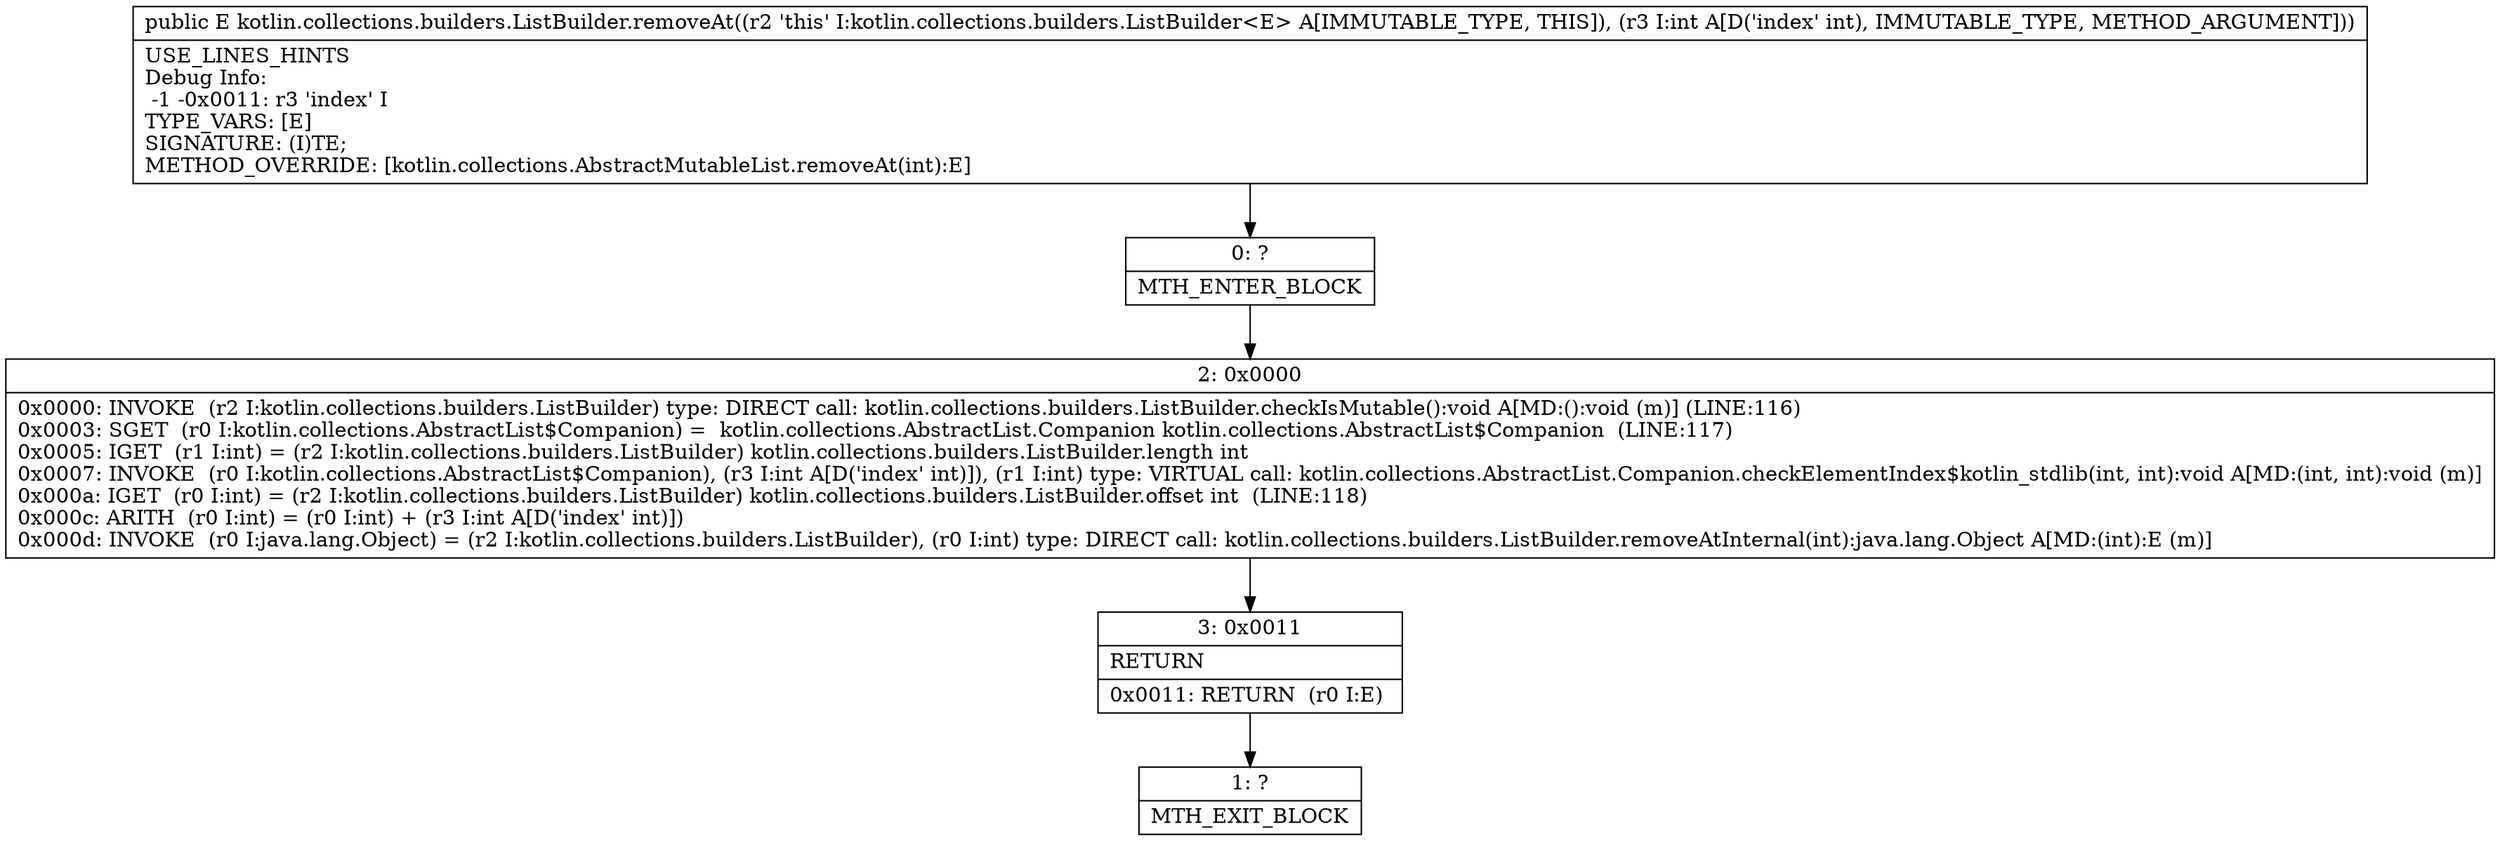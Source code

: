 digraph "CFG forkotlin.collections.builders.ListBuilder.removeAt(I)Ljava\/lang\/Object;" {
Node_0 [shape=record,label="{0\:\ ?|MTH_ENTER_BLOCK\l}"];
Node_2 [shape=record,label="{2\:\ 0x0000|0x0000: INVOKE  (r2 I:kotlin.collections.builders.ListBuilder) type: DIRECT call: kotlin.collections.builders.ListBuilder.checkIsMutable():void A[MD:():void (m)] (LINE:116)\l0x0003: SGET  (r0 I:kotlin.collections.AbstractList$Companion) =  kotlin.collections.AbstractList.Companion kotlin.collections.AbstractList$Companion  (LINE:117)\l0x0005: IGET  (r1 I:int) = (r2 I:kotlin.collections.builders.ListBuilder) kotlin.collections.builders.ListBuilder.length int \l0x0007: INVOKE  (r0 I:kotlin.collections.AbstractList$Companion), (r3 I:int A[D('index' int)]), (r1 I:int) type: VIRTUAL call: kotlin.collections.AbstractList.Companion.checkElementIndex$kotlin_stdlib(int, int):void A[MD:(int, int):void (m)]\l0x000a: IGET  (r0 I:int) = (r2 I:kotlin.collections.builders.ListBuilder) kotlin.collections.builders.ListBuilder.offset int  (LINE:118)\l0x000c: ARITH  (r0 I:int) = (r0 I:int) + (r3 I:int A[D('index' int)]) \l0x000d: INVOKE  (r0 I:java.lang.Object) = (r2 I:kotlin.collections.builders.ListBuilder), (r0 I:int) type: DIRECT call: kotlin.collections.builders.ListBuilder.removeAtInternal(int):java.lang.Object A[MD:(int):E (m)]\l}"];
Node_3 [shape=record,label="{3\:\ 0x0011|RETURN\l|0x0011: RETURN  (r0 I:E) \l}"];
Node_1 [shape=record,label="{1\:\ ?|MTH_EXIT_BLOCK\l}"];
MethodNode[shape=record,label="{public E kotlin.collections.builders.ListBuilder.removeAt((r2 'this' I:kotlin.collections.builders.ListBuilder\<E\> A[IMMUTABLE_TYPE, THIS]), (r3 I:int A[D('index' int), IMMUTABLE_TYPE, METHOD_ARGUMENT]))  | USE_LINES_HINTS\lDebug Info:\l  \-1 \-0x0011: r3 'index' I\lTYPE_VARS: [E]\lSIGNATURE: (I)TE;\lMETHOD_OVERRIDE: [kotlin.collections.AbstractMutableList.removeAt(int):E]\l}"];
MethodNode -> Node_0;Node_0 -> Node_2;
Node_2 -> Node_3;
Node_3 -> Node_1;
}

